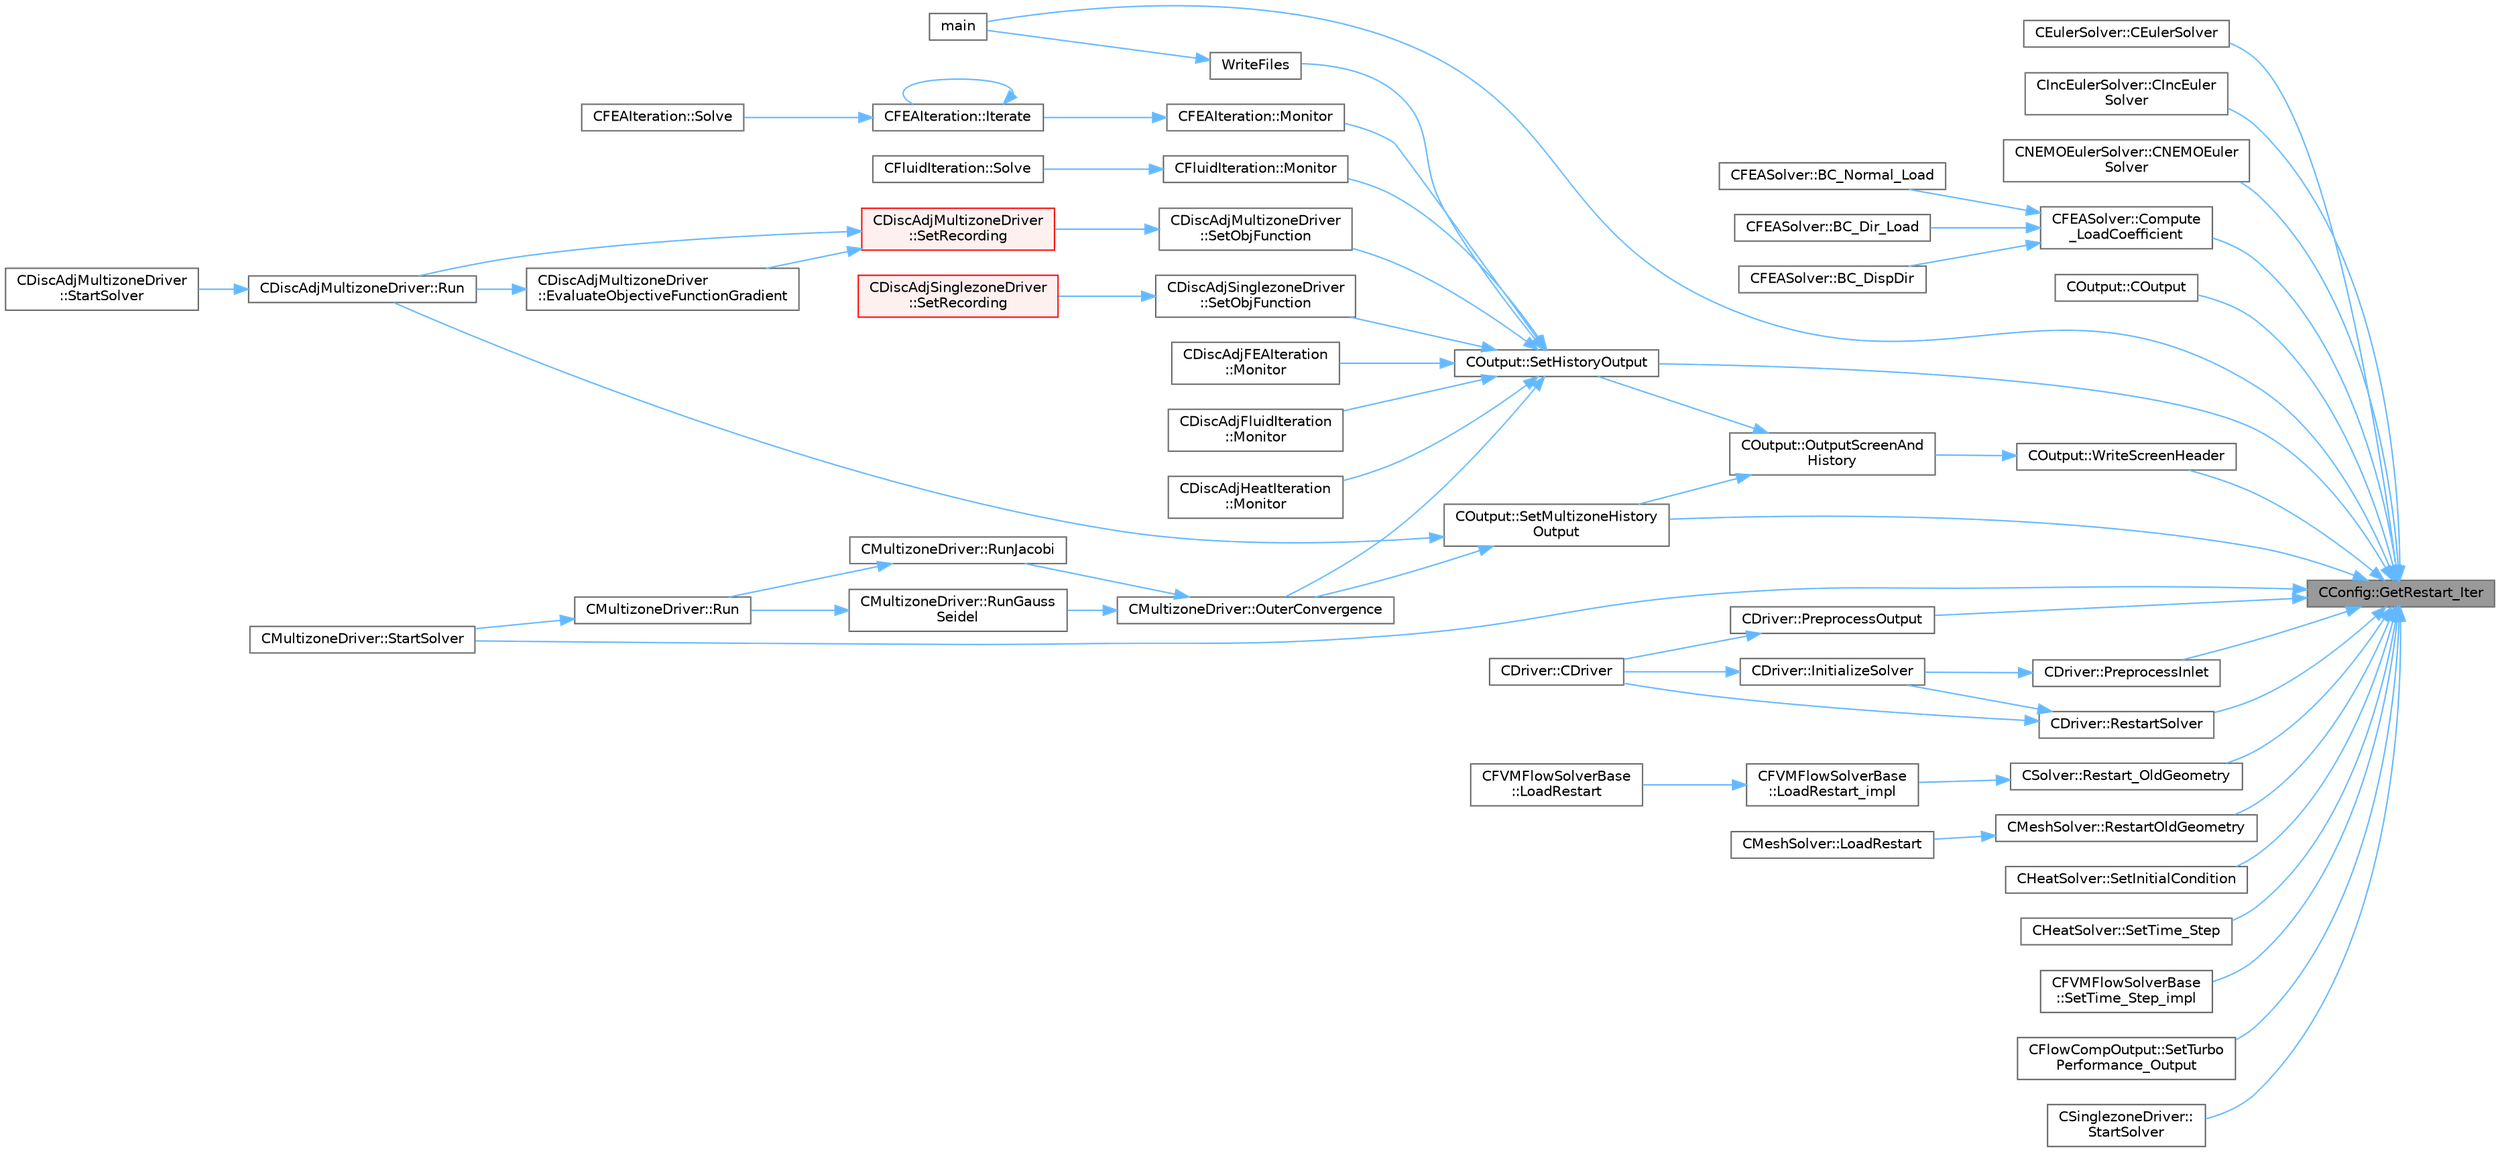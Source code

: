 digraph "CConfig::GetRestart_Iter"
{
 // LATEX_PDF_SIZE
  bgcolor="transparent";
  edge [fontname=Helvetica,fontsize=10,labelfontname=Helvetica,labelfontsize=10];
  node [fontname=Helvetica,fontsize=10,shape=box,height=0.2,width=0.4];
  rankdir="RL";
  Node1 [id="Node000001",label="CConfig::GetRestart_Iter",height=0.2,width=0.4,color="gray40", fillcolor="grey60", style="filled", fontcolor="black",tooltip="Get the restart iteration."];
  Node1 -> Node2 [id="edge1_Node000001_Node000002",dir="back",color="steelblue1",style="solid",tooltip=" "];
  Node2 [id="Node000002",label="CEulerSolver::CEulerSolver",height=0.2,width=0.4,color="grey40", fillcolor="white", style="filled",URL="$classCEulerSolver.html#acb987947b2e76a9900605cb5fee72460",tooltip="Main constructor of this class."];
  Node1 -> Node3 [id="edge2_Node000001_Node000003",dir="back",color="steelblue1",style="solid",tooltip=" "];
  Node3 [id="Node000003",label="CIncEulerSolver::CIncEuler\lSolver",height=0.2,width=0.4,color="grey40", fillcolor="white", style="filled",URL="$classCIncEulerSolver.html#a2a0c72c1d1d79e45c69da03e01f6281a",tooltip="Constructor of the class."];
  Node1 -> Node4 [id="edge3_Node000001_Node000004",dir="back",color="steelblue1",style="solid",tooltip=" "];
  Node4 [id="Node000004",label="CNEMOEulerSolver::CNEMOEuler\lSolver",height=0.2,width=0.4,color="grey40", fillcolor="white", style="filled",URL="$classCNEMOEulerSolver.html#a192d56e184ee19ad0b0dd3282b74f1e6",tooltip="Contructor of the class."];
  Node1 -> Node5 [id="edge4_Node000001_Node000005",dir="back",color="steelblue1",style="solid",tooltip=" "];
  Node5 [id="Node000005",label="CFEASolver::Compute\l_LoadCoefficient",height=0.2,width=0.4,color="grey40", fillcolor="white", style="filled",URL="$classCFEASolver.html#a107e856fe84336a5c30945b52095244a",tooltip="Get multiplier for loads."];
  Node5 -> Node6 [id="edge5_Node000005_Node000006",dir="back",color="steelblue1",style="solid",tooltip=" "];
  Node6 [id="Node000006",label="CFEASolver::BC_Dir_Load",height=0.2,width=0.4,color="grey40", fillcolor="white", style="filled",URL="$classCFEASolver.html#a4a259f59bd8bfc5888a59e4505447134",tooltip="Impose a load boundary condition in cartesian coordinates."];
  Node5 -> Node7 [id="edge6_Node000005_Node000007",dir="back",color="steelblue1",style="solid",tooltip=" "];
  Node7 [id="Node000007",label="CFEASolver::BC_DispDir",height=0.2,width=0.4,color="grey40", fillcolor="white", style="filled",URL="$classCFEASolver.html#adcca156fc415758458f4dd0e40ad0b7f",tooltip="A virtual member."];
  Node5 -> Node8 [id="edge7_Node000005_Node000008",dir="back",color="steelblue1",style="solid",tooltip=" "];
  Node8 [id="Node000008",label="CFEASolver::BC_Normal_Load",height=0.2,width=0.4,color="grey40", fillcolor="white", style="filled",URL="$classCFEASolver.html#a564030e469386df4b15d1b3f490392a5",tooltip="Impose a load boundary condition normal to the boundary."];
  Node1 -> Node9 [id="edge8_Node000001_Node000009",dir="back",color="steelblue1",style="solid",tooltip=" "];
  Node9 [id="Node000009",label="COutput::COutput",height=0.2,width=0.4,color="grey40", fillcolor="white", style="filled",URL="$classCOutput.html#aaa7c40fcaab595257d7809cd4bec617b",tooltip="Constructor of the class."];
  Node1 -> Node10 [id="edge9_Node000001_Node000010",dir="back",color="steelblue1",style="solid",tooltip=" "];
  Node10 [id="Node000010",label="main",height=0.2,width=0.4,color="grey40", fillcolor="white", style="filled",URL="$SU2__SOL_8cpp.html#a0ddf1224851353fc92bfbff6f499fa97",tooltip=" "];
  Node1 -> Node11 [id="edge10_Node000001_Node000011",dir="back",color="steelblue1",style="solid",tooltip=" "];
  Node11 [id="Node000011",label="CDriver::PreprocessInlet",height=0.2,width=0.4,color="grey40", fillcolor="white", style="filled",URL="$classCDriver.html#acb98c972bfd29fc1bab737d7c117544a",tooltip="Preprocess the inlets via file input for all solvers."];
  Node11 -> Node12 [id="edge11_Node000011_Node000012",dir="back",color="steelblue1",style="solid",tooltip=" "];
  Node12 [id="Node000012",label="CDriver::InitializeSolver",height=0.2,width=0.4,color="grey40", fillcolor="white", style="filled",URL="$classCDriver.html#ae57e1a2eb7e8f19259176afdab83e840",tooltip="Definition and allocation of all solution classes."];
  Node12 -> Node13 [id="edge12_Node000012_Node000013",dir="back",color="steelblue1",style="solid",tooltip=" "];
  Node13 [id="Node000013",label="CDriver::CDriver",height=0.2,width=0.4,color="grey40", fillcolor="white", style="filled",URL="$classCDriver.html#a3fca4a013a6efa9bbb38fe78a86b5f3d",tooltip="Constructor of the class."];
  Node1 -> Node14 [id="edge13_Node000001_Node000014",dir="back",color="steelblue1",style="solid",tooltip=" "];
  Node14 [id="Node000014",label="CDriver::PreprocessOutput",height=0.2,width=0.4,color="grey40", fillcolor="white", style="filled",URL="$classCDriver.html#aac70f5c946c560c5384300dd6605a179",tooltip="Preprocess the output container."];
  Node14 -> Node13 [id="edge14_Node000014_Node000013",dir="back",color="steelblue1",style="solid",tooltip=" "];
  Node1 -> Node15 [id="edge15_Node000001_Node000015",dir="back",color="steelblue1",style="solid",tooltip=" "];
  Node15 [id="Node000015",label="CSolver::Restart_OldGeometry",height=0.2,width=0.4,color="grey40", fillcolor="white", style="filled",URL="$classCSolver.html#a15d41204955ea890bccae28ac9aa6d4b",tooltip="Load the geometries at the previous time states n and nM1."];
  Node15 -> Node16 [id="edge16_Node000015_Node000016",dir="back",color="steelblue1",style="solid",tooltip=" "];
  Node16 [id="Node000016",label="CFVMFlowSolverBase\l::LoadRestart_impl",height=0.2,width=0.4,color="grey40", fillcolor="white", style="filled",URL="$classCFVMFlowSolverBase.html#a7cf80881bcda9a08b9c8cf78e7a3bc8d",tooltip="General implementation to load a flow solution from a restart file."];
  Node16 -> Node17 [id="edge17_Node000016_Node000017",dir="back",color="steelblue1",style="solid",tooltip=" "];
  Node17 [id="Node000017",label="CFVMFlowSolverBase\l::LoadRestart",height=0.2,width=0.4,color="grey40", fillcolor="white", style="filled",URL="$classCFVMFlowSolverBase.html#a353718d951fbb4922c1f79f6ac8d88cc",tooltip="Load a solution from a restart file."];
  Node1 -> Node18 [id="edge18_Node000001_Node000018",dir="back",color="steelblue1",style="solid",tooltip=" "];
  Node18 [id="Node000018",label="CMeshSolver::RestartOldGeometry",height=0.2,width=0.4,color="grey40", fillcolor="white", style="filled",URL="$classCMeshSolver.html#accd7241ab78f3ccd19e918ccda4fb6e3",tooltip="Load the geometries at the previous time states n and nM1."];
  Node18 -> Node19 [id="edge19_Node000018_Node000019",dir="back",color="steelblue1",style="solid",tooltip=" "];
  Node19 [id="Node000019",label="CMeshSolver::LoadRestart",height=0.2,width=0.4,color="grey40", fillcolor="white", style="filled",URL="$classCMeshSolver.html#a7049d436ca386344acd2424eceb39ef4",tooltip="Load a solution from a restart file."];
  Node1 -> Node20 [id="edge20_Node000001_Node000020",dir="back",color="steelblue1",style="solid",tooltip=" "];
  Node20 [id="Node000020",label="CDriver::RestartSolver",height=0.2,width=0.4,color="grey40", fillcolor="white", style="filled",URL="$classCDriver.html#aebfaa7d180ed13e44f71fed2f6d5b128",tooltip="Restart of the solvers from the restart files."];
  Node20 -> Node13 [id="edge21_Node000020_Node000013",dir="back",color="steelblue1",style="solid",tooltip=" "];
  Node20 -> Node12 [id="edge22_Node000020_Node000012",dir="back",color="steelblue1",style="solid",tooltip=" "];
  Node1 -> Node21 [id="edge23_Node000001_Node000021",dir="back",color="steelblue1",style="solid",tooltip=" "];
  Node21 [id="Node000021",label="COutput::SetHistoryOutput",height=0.2,width=0.4,color="grey40", fillcolor="white", style="filled",URL="$classCOutput.html#a3a35f6e09eaf499f1f709088cb80e702",tooltip="Collects history data from the solvers, monitors the convergence and writes to screen and history fil..."];
  Node21 -> Node22 [id="edge24_Node000021_Node000022",dir="back",color="steelblue1",style="solid",tooltip=" "];
  Node22 [id="Node000022",label="CDiscAdjFEAIteration\l::Monitor",height=0.2,width=0.4,color="grey40", fillcolor="white", style="filled",URL="$classCDiscAdjFEAIteration.html#ae649fc912ce2489b1356dc81330e9b17",tooltip="Monitors the convergence and other metrics for the discrete adjoint FEA problem."];
  Node21 -> Node23 [id="edge25_Node000021_Node000023",dir="back",color="steelblue1",style="solid",tooltip=" "];
  Node23 [id="Node000023",label="CDiscAdjFluidIteration\l::Monitor",height=0.2,width=0.4,color="grey40", fillcolor="white", style="filled",URL="$classCDiscAdjFluidIteration.html#afdddb208b85e5c5a4d10d071022baf1e",tooltip="Monitors the convergence and other metrics for the discrete adjoint fluid system."];
  Node21 -> Node24 [id="edge26_Node000021_Node000024",dir="back",color="steelblue1",style="solid",tooltip=" "];
  Node24 [id="Node000024",label="CDiscAdjHeatIteration\l::Monitor",height=0.2,width=0.4,color="grey40", fillcolor="white", style="filled",URL="$classCDiscAdjHeatIteration.html#a53f7a52e08573fab876dd8fb8c09254f",tooltip="Monitors the convergence and other metrics for the discrete adjoint heat problem."];
  Node21 -> Node25 [id="edge27_Node000021_Node000025",dir="back",color="steelblue1",style="solid",tooltip=" "];
  Node25 [id="Node000025",label="CFEAIteration::Monitor",height=0.2,width=0.4,color="grey40", fillcolor="white", style="filled",URL="$classCFEAIteration.html#a3039c502c1a86c2b27ca82b28cd563b3",tooltip="Monitors the convergence and other metrics for the FEM system."];
  Node25 -> Node26 [id="edge28_Node000025_Node000026",dir="back",color="steelblue1",style="solid",tooltip=" "];
  Node26 [id="Node000026",label="CFEAIteration::Iterate",height=0.2,width=0.4,color="grey40", fillcolor="white", style="filled",URL="$classCFEAIteration.html#a6f38f9de139d7ecda0d39ab13342b39a",tooltip="Perform a single iteration for structural analysis using the Finite Element Method."];
  Node26 -> Node26 [id="edge29_Node000026_Node000026",dir="back",color="steelblue1",style="solid",tooltip=" "];
  Node26 -> Node27 [id="edge30_Node000026_Node000027",dir="back",color="steelblue1",style="solid",tooltip=" "];
  Node27 [id="Node000027",label="CFEAIteration::Solve",height=0.2,width=0.4,color="grey40", fillcolor="white", style="filled",URL="$classCFEAIteration.html#aba70dd8774515f274bbb361f44d30309",tooltip="Iterate the structural system for a number of Inner_Iter iterations."];
  Node21 -> Node28 [id="edge31_Node000021_Node000028",dir="back",color="steelblue1",style="solid",tooltip=" "];
  Node28 [id="Node000028",label="CFluidIteration::Monitor",height=0.2,width=0.4,color="grey40", fillcolor="white", style="filled",URL="$classCFluidIteration.html#a65a5e3091a587996d2edf4c415a241f6",tooltip="Monitors the convergence and other metrics for the fluid system."];
  Node28 -> Node29 [id="edge32_Node000028_Node000029",dir="back",color="steelblue1",style="solid",tooltip=" "];
  Node29 [id="Node000029",label="CFluidIteration::Solve",height=0.2,width=0.4,color="grey40", fillcolor="white", style="filled",URL="$classCFluidIteration.html#ae4c454356af70246063fdcba4accb068",tooltip="Iterate the fluid system for a number of Inner_Iter iterations."];
  Node21 -> Node30 [id="edge33_Node000021_Node000030",dir="back",color="steelblue1",style="solid",tooltip=" "];
  Node30 [id="Node000030",label="CMultizoneDriver::OuterConvergence",height=0.2,width=0.4,color="grey40", fillcolor="white", style="filled",URL="$classCMultizoneDriver.html#ae72bb40195e4066bc4be4adfb0df29e9",tooltip="Check the convergence at the outer level."];
  Node30 -> Node31 [id="edge34_Node000030_Node000031",dir="back",color="steelblue1",style="solid",tooltip=" "];
  Node31 [id="Node000031",label="CMultizoneDriver::RunGauss\lSeidel",height=0.2,width=0.4,color="grey40", fillcolor="white", style="filled",URL="$classCMultizoneDriver.html#a264bb90660193f4c197a3b64df8ccb22",tooltip="Run a Block Gauss-Seidel iteration in all physical zones."];
  Node31 -> Node32 [id="edge35_Node000031_Node000032",dir="back",color="steelblue1",style="solid",tooltip=" "];
  Node32 [id="Node000032",label="CMultizoneDriver::Run",height=0.2,width=0.4,color="grey40", fillcolor="white", style="filled",URL="$classCMultizoneDriver.html#abe9df84668f2019fb5e1921752994dea",tooltip="Solves one time iteration."];
  Node32 -> Node33 [id="edge36_Node000032_Node000033",dir="back",color="steelblue1",style="solid",tooltip=" "];
  Node33 [id="Node000033",label="CMultizoneDriver::StartSolver",height=0.2,width=0.4,color="grey40", fillcolor="white", style="filled",URL="$classCMultizoneDriver.html#a48545e4827cc34298f792995e06d90dd",tooltip="[Overload] Launch the computation for multizone problems."];
  Node30 -> Node34 [id="edge37_Node000030_Node000034",dir="back",color="steelblue1",style="solid",tooltip=" "];
  Node34 [id="Node000034",label="CMultizoneDriver::RunJacobi",height=0.2,width=0.4,color="grey40", fillcolor="white", style="filled",URL="$classCMultizoneDriver.html#a6a3c67903b810b5cd8c392691ff2e86e",tooltip="Run a Block-Jacobi iteration in all physical zones."];
  Node34 -> Node32 [id="edge38_Node000034_Node000032",dir="back",color="steelblue1",style="solid",tooltip=" "];
  Node21 -> Node35 [id="edge39_Node000021_Node000035",dir="back",color="steelblue1",style="solid",tooltip=" "];
  Node35 [id="Node000035",label="CDiscAdjMultizoneDriver\l::SetObjFunction",height=0.2,width=0.4,color="grey40", fillcolor="white", style="filled",URL="$classCDiscAdjMultizoneDriver.html#aec588aee003e08d9bf7b93f54d4735fa",tooltip="Set the objective function."];
  Node35 -> Node36 [id="edge40_Node000035_Node000036",dir="back",color="steelblue1",style="solid",tooltip=" "];
  Node36 [id="Node000036",label="CDiscAdjMultizoneDriver\l::SetRecording",height=0.2,width=0.4,color="red", fillcolor="#FFF0F0", style="filled",URL="$classCDiscAdjMultizoneDriver.html#a6858d2798084ac58973760b98cbc268d",tooltip="Record one iteration of the primal problem within each zone."];
  Node36 -> Node37 [id="edge41_Node000036_Node000037",dir="back",color="steelblue1",style="solid",tooltip=" "];
  Node37 [id="Node000037",label="CDiscAdjMultizoneDriver\l::EvaluateObjectiveFunctionGradient",height=0.2,width=0.4,color="grey40", fillcolor="white", style="filled",URL="$classCDiscAdjMultizoneDriver.html#a7a644ee8fc2141f2083b91afd2cab856",tooltip="Evaluate the gradient of the objective function and add to \"External\"."];
  Node37 -> Node38 [id="edge42_Node000037_Node000038",dir="back",color="steelblue1",style="solid",tooltip=" "];
  Node38 [id="Node000038",label="CDiscAdjMultizoneDriver::Run",height=0.2,width=0.4,color="grey40", fillcolor="white", style="filled",URL="$classCDiscAdjMultizoneDriver.html#af996aecdb6d20aa4fc81c9b67295abf5",tooltip="[Overload] Run an discrete adjoint update of all solvers within multiple zones."];
  Node38 -> Node39 [id="edge43_Node000038_Node000039",dir="back",color="steelblue1",style="solid",tooltip=" "];
  Node39 [id="Node000039",label="CDiscAdjMultizoneDriver\l::StartSolver",height=0.2,width=0.4,color="grey40", fillcolor="white", style="filled",URL="$classCDiscAdjMultizoneDriver.html#a75de0a1a482ceeed4301a384f1515092",tooltip="[Overload] Launch the computation for discrete adjoint multizone problems."];
  Node36 -> Node38 [id="edge44_Node000036_Node000038",dir="back",color="steelblue1",style="solid",tooltip=" "];
  Node21 -> Node41 [id="edge45_Node000021_Node000041",dir="back",color="steelblue1",style="solid",tooltip=" "];
  Node41 [id="Node000041",label="CDiscAdjSinglezoneDriver\l::SetObjFunction",height=0.2,width=0.4,color="grey40", fillcolor="white", style="filled",URL="$classCDiscAdjSinglezoneDriver.html#aea0513ac808106c6a92be610b3b17a6a",tooltip="Set the objective function."];
  Node41 -> Node42 [id="edge46_Node000041_Node000042",dir="back",color="steelblue1",style="solid",tooltip=" "];
  Node42 [id="Node000042",label="CDiscAdjSinglezoneDriver\l::SetRecording",height=0.2,width=0.4,color="red", fillcolor="#FFF0F0", style="filled",URL="$classCDiscAdjSinglezoneDriver.html#ac5a9bbc8bf431a06a4ec315a514c9428",tooltip="Record one iteration of a flow iteration in within multiple zones."];
  Node21 -> Node47 [id="edge47_Node000021_Node000047",dir="back",color="steelblue1",style="solid",tooltip=" "];
  Node47 [id="Node000047",label="WriteFiles",height=0.2,width=0.4,color="grey40", fillcolor="white", style="filled",URL="$SU2__SOL_8cpp.html#a43305e0af849b318ce139ccf6a164626",tooltip=" "];
  Node47 -> Node10 [id="edge48_Node000047_Node000010",dir="back",color="steelblue1",style="solid",tooltip=" "];
  Node1 -> Node48 [id="edge49_Node000001_Node000048",dir="back",color="steelblue1",style="solid",tooltip=" "];
  Node48 [id="Node000048",label="CHeatSolver::SetInitialCondition",height=0.2,width=0.4,color="grey40", fillcolor="white", style="filled",URL="$classCHeatSolver.html#a1faf13aa03d2eed01366294a83622cab",tooltip="Set the initial condition for the FEM structural problem."];
  Node1 -> Node49 [id="edge50_Node000001_Node000049",dir="back",color="steelblue1",style="solid",tooltip=" "];
  Node49 [id="Node000049",label="COutput::SetMultizoneHistory\lOutput",height=0.2,width=0.4,color="grey40", fillcolor="white", style="filled",URL="$classCOutput.html#adab3a546cdcbe8f7123063b5489d9d2d",tooltip=" "];
  Node49 -> Node30 [id="edge51_Node000049_Node000030",dir="back",color="steelblue1",style="solid",tooltip=" "];
  Node49 -> Node38 [id="edge52_Node000049_Node000038",dir="back",color="steelblue1",style="solid",tooltip=" "];
  Node1 -> Node50 [id="edge53_Node000001_Node000050",dir="back",color="steelblue1",style="solid",tooltip=" "];
  Node50 [id="Node000050",label="CHeatSolver::SetTime_Step",height=0.2,width=0.4,color="grey40", fillcolor="white", style="filled",URL="$classCHeatSolver.html#a46a94222146629b60daac7226d0099c0",tooltip="A virtual member."];
  Node1 -> Node51 [id="edge54_Node000001_Node000051",dir="back",color="steelblue1",style="solid",tooltip=" "];
  Node51 [id="Node000051",label="CFVMFlowSolverBase\l::SetTime_Step_impl",height=0.2,width=0.4,color="grey40", fillcolor="white", style="filled",URL="$classCFVMFlowSolverBase.html#aceafd6d8a3ef6e189711df90c7dbe38e",tooltip="Generic implementation to compute the time step based on CFL and conv/visc eigenvalues."];
  Node1 -> Node52 [id="edge55_Node000001_Node000052",dir="back",color="steelblue1",style="solid",tooltip=" "];
  Node52 [id="Node000052",label="CFlowCompOutput::SetTurbo\lPerformance_Output",height=0.2,width=0.4,color="grey40", fillcolor="white", style="filled",URL="$classCFlowCompOutput.html#a980dac22424e59a4c05c13bb1d7b4764",tooltip="Sets the turboperformance screen output."];
  Node1 -> Node33 [id="edge56_Node000001_Node000033",dir="back",color="steelblue1",style="solid",tooltip=" "];
  Node1 -> Node53 [id="edge57_Node000001_Node000053",dir="back",color="steelblue1",style="solid",tooltip=" "];
  Node53 [id="Node000053",label="CSinglezoneDriver::\lStartSolver",height=0.2,width=0.4,color="grey40", fillcolor="white", style="filled",URL="$classCSinglezoneDriver.html#ac98c6acfe034381fb3b77c6753c4d734",tooltip="[Overload] Launch the computation for single-zone problems."];
  Node1 -> Node54 [id="edge58_Node000001_Node000054",dir="back",color="steelblue1",style="solid",tooltip=" "];
  Node54 [id="Node000054",label="COutput::WriteScreenHeader",height=0.2,width=0.4,color="grey40", fillcolor="white", style="filled",URL="$classCOutput.html#ab06e6adddc6f9c9b0fe34fc61f482811",tooltip="Determines if the screen header should be written."];
  Node54 -> Node55 [id="edge59_Node000054_Node000055",dir="back",color="steelblue1",style="solid",tooltip=" "];
  Node55 [id="Node000055",label="COutput::OutputScreenAnd\lHistory",height=0.2,width=0.4,color="grey40", fillcolor="white", style="filled",URL="$classCOutput.html#aeb8eeb121eddd2aeb2d24de85799b62a",tooltip="Write screen and history output."];
  Node55 -> Node21 [id="edge60_Node000055_Node000021",dir="back",color="steelblue1",style="solid",tooltip=" "];
  Node55 -> Node49 [id="edge61_Node000055_Node000049",dir="back",color="steelblue1",style="solid",tooltip=" "];
}
